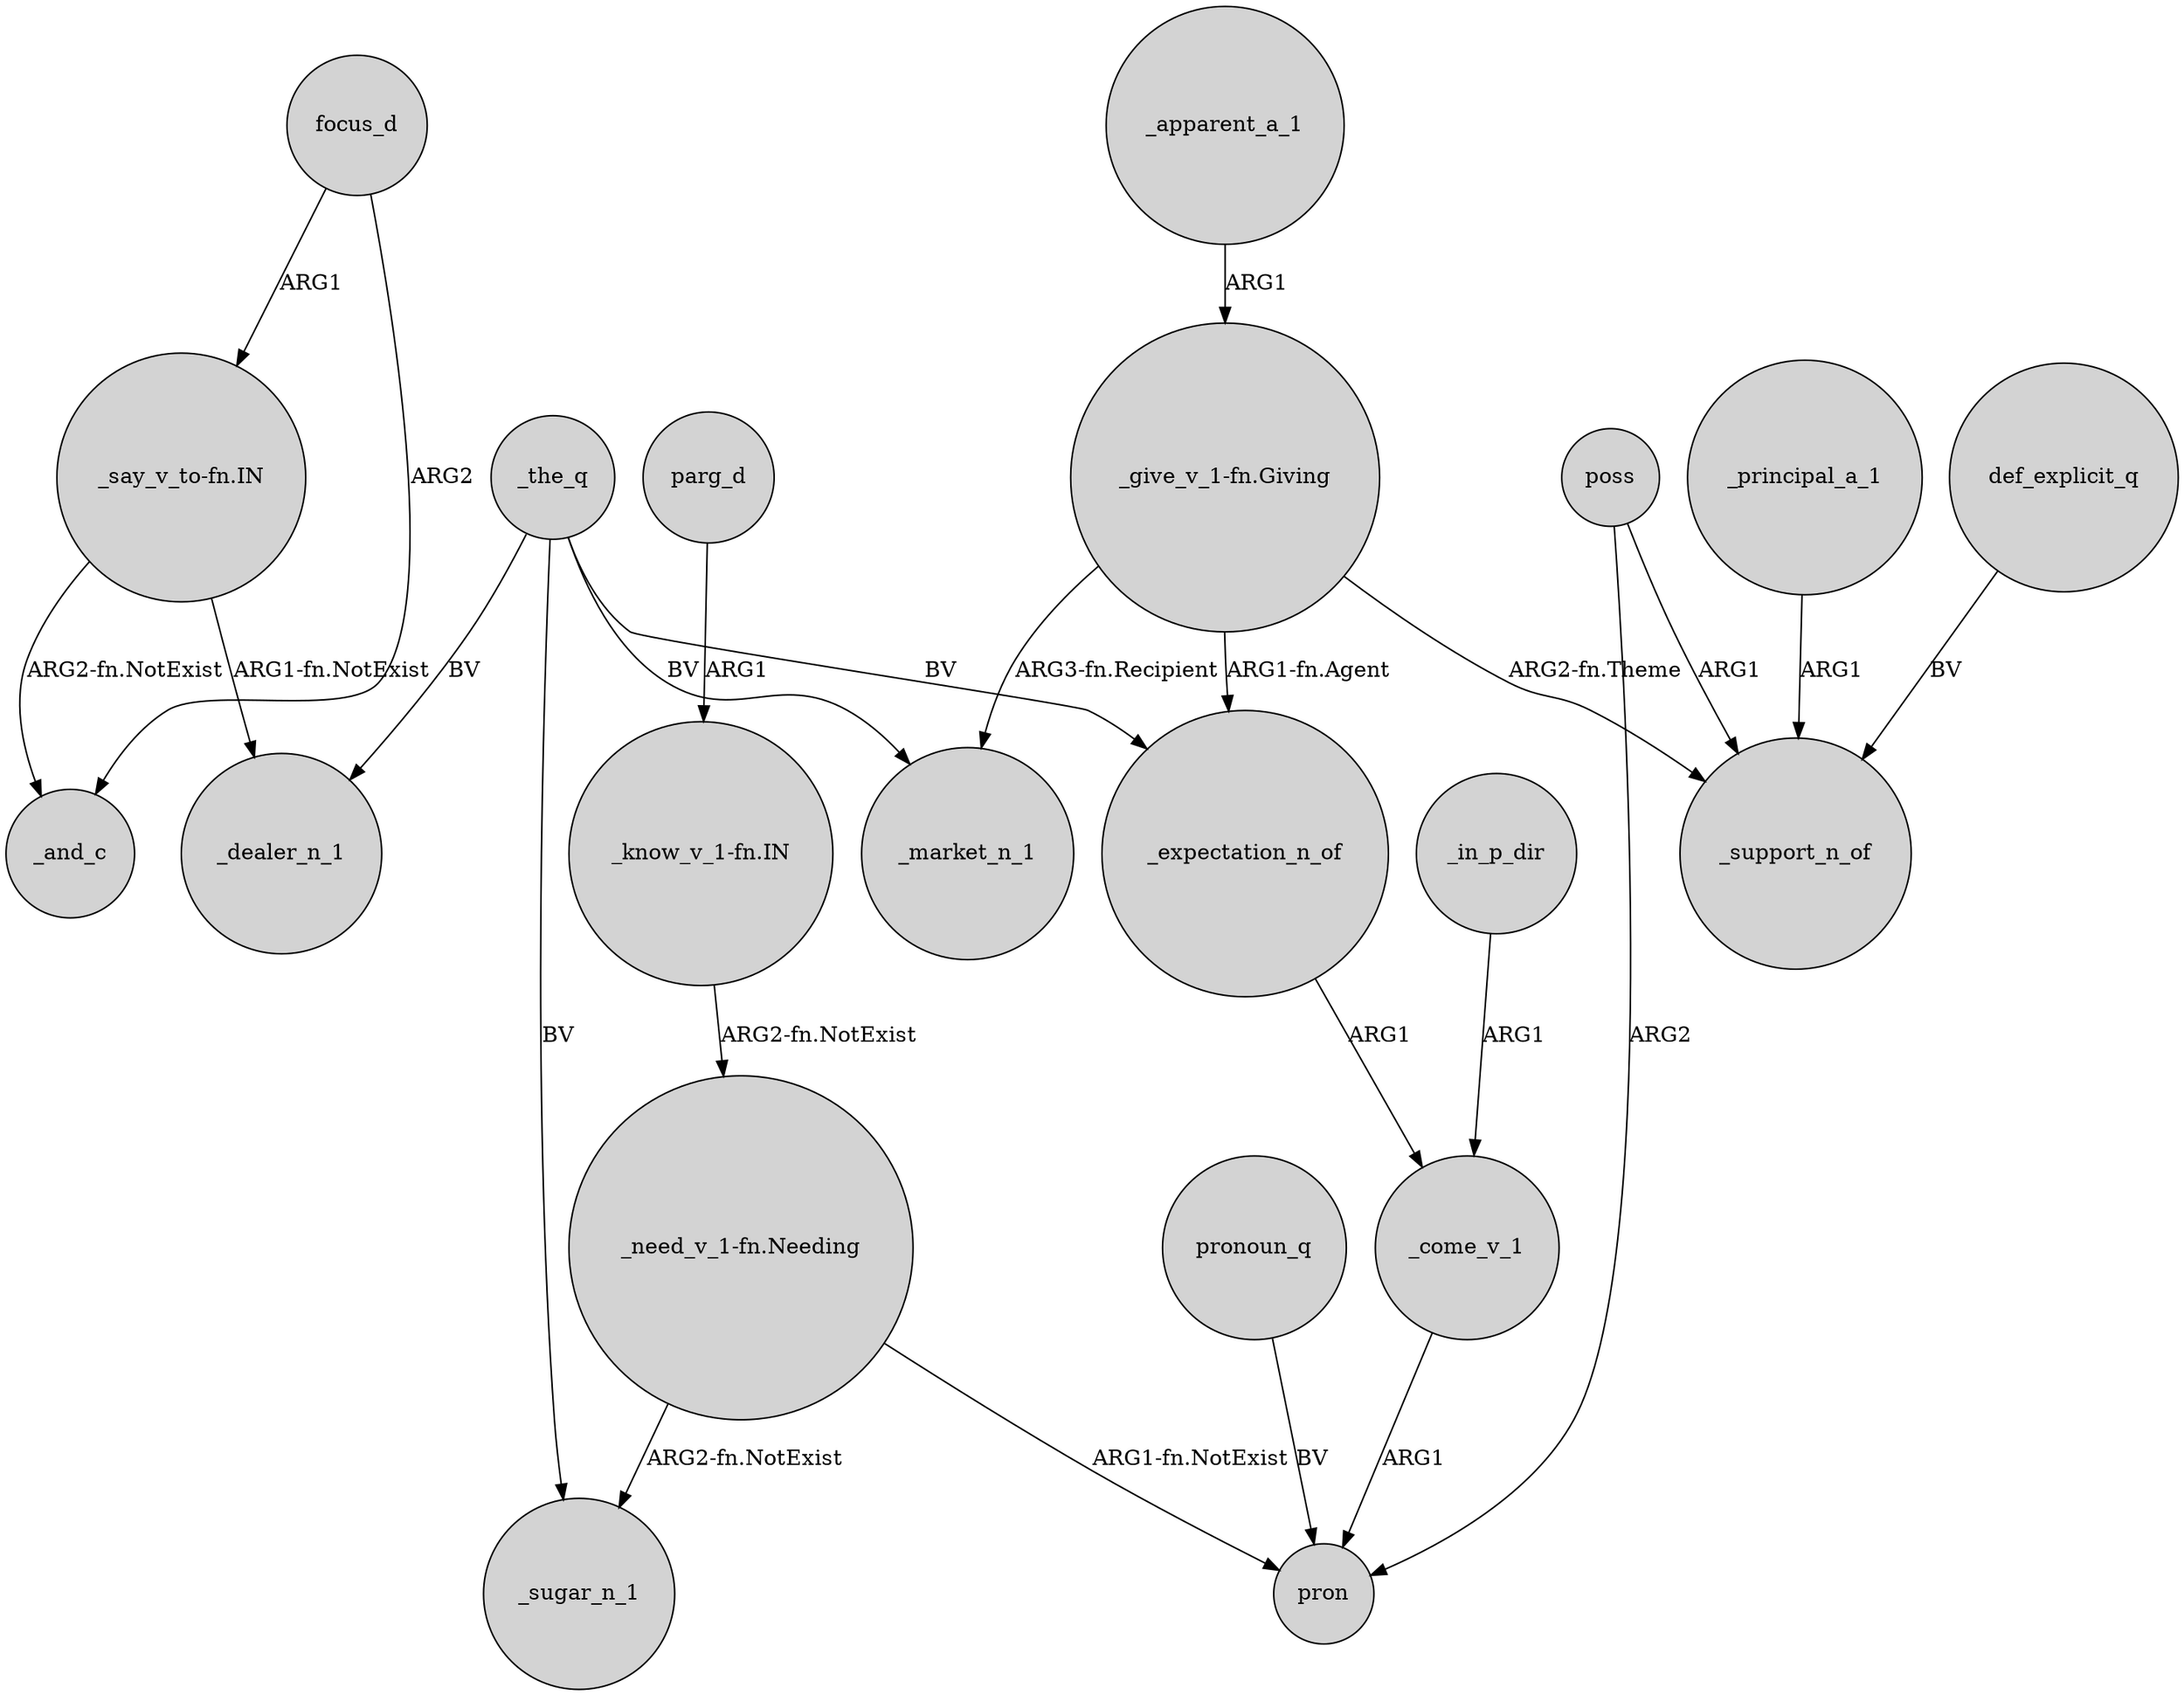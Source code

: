 digraph {
	node [shape=circle style=filled]
	"_need_v_1-fn.Needing" -> _sugar_n_1 [label="ARG2-fn.NotExist"]
	parg_d -> "_know_v_1-fn.IN" [label=ARG1]
	poss -> pron [label=ARG2]
	_the_q -> _dealer_n_1 [label=BV]
	"_give_v_1-fn.Giving" -> _support_n_of [label="ARG2-fn.Theme"]
	poss -> _support_n_of [label=ARG1]
	_the_q -> _expectation_n_of [label=BV]
	_apparent_a_1 -> "_give_v_1-fn.Giving" [label=ARG1]
	"_give_v_1-fn.Giving" -> _market_n_1 [label="ARG3-fn.Recipient"]
	focus_d -> _and_c [label=ARG2]
	_principal_a_1 -> _support_n_of [label=ARG1]
	def_explicit_q -> _support_n_of [label=BV]
	_expectation_n_of -> _come_v_1 [label=ARG1]
	_in_p_dir -> _come_v_1 [label=ARG1]
	pronoun_q -> pron [label=BV]
	_come_v_1 -> pron [label=ARG1]
	"_say_v_to-fn.IN" -> _dealer_n_1 [label="ARG1-fn.NotExist"]
	_the_q -> _sugar_n_1 [label=BV]
	"_say_v_to-fn.IN" -> _and_c [label="ARG2-fn.NotExist"]
	"_need_v_1-fn.Needing" -> pron [label="ARG1-fn.NotExist"]
	"_give_v_1-fn.Giving" -> _expectation_n_of [label="ARG1-fn.Agent"]
	_the_q -> _market_n_1 [label=BV]
	"_know_v_1-fn.IN" -> "_need_v_1-fn.Needing" [label="ARG2-fn.NotExist"]
	focus_d -> "_say_v_to-fn.IN" [label=ARG1]
}
